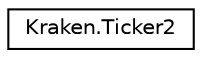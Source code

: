 digraph "Graphical Class Hierarchy"
{
 // LATEX_PDF_SIZE
  edge [fontname="Helvetica",fontsize="10",labelfontname="Helvetica",labelfontsize="10"];
  node [fontname="Helvetica",fontsize="10",shape=record];
  rankdir="LR";
  Node0 [label="Kraken.Ticker2",height=0.2,width=0.4,color="black", fillcolor="white", style="filled",URL="$class_kraken_1_1_ticker2.html",tooltip=" "];
}
